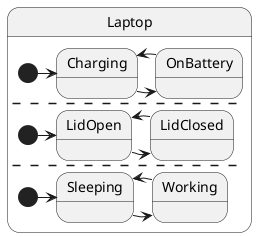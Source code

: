 @startuml
state Laptop {
  [*] -> Charging
  Charging -> OnBattery 
  OnBattery -> Charging 
  --
  [*] -> LidOpen
  LidOpen -> LidClosed 
  LidClosed -> LidOpen
  --
  [*] -> Sleeping
  Sleeping -> Working 
  Working -> Sleeping 
}
@enduml